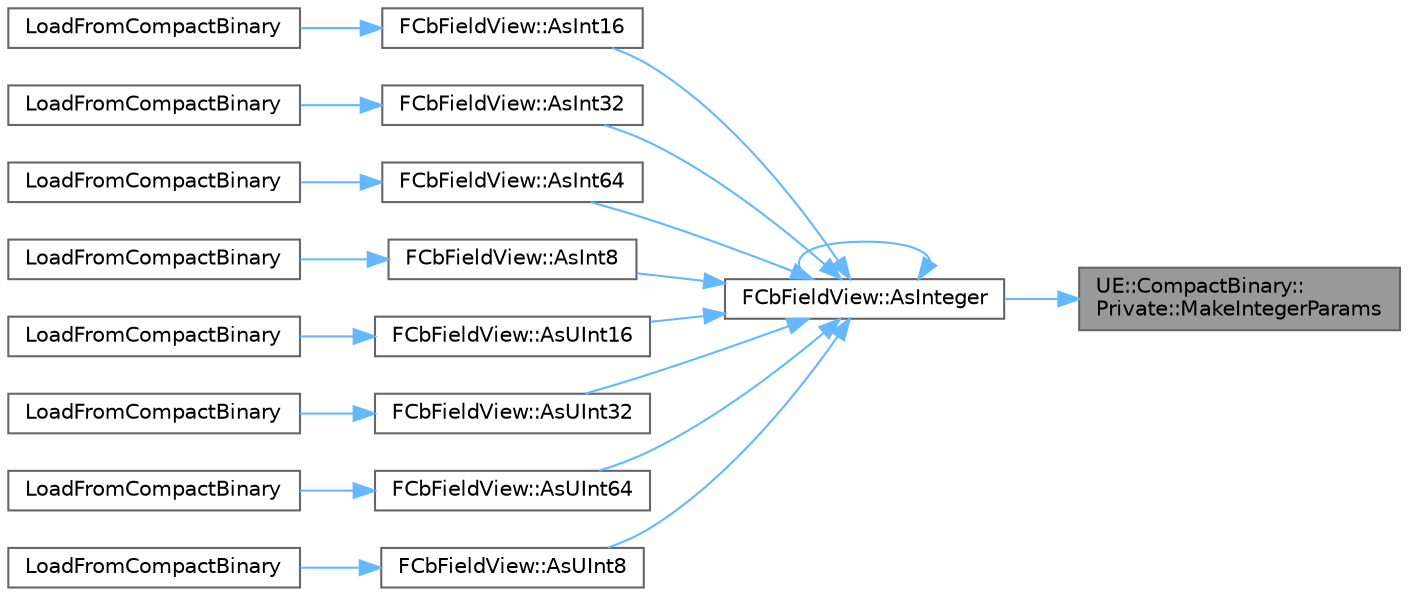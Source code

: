digraph "UE::CompactBinary::Private::MakeIntegerParams"
{
 // INTERACTIVE_SVG=YES
 // LATEX_PDF_SIZE
  bgcolor="transparent";
  edge [fontname=Helvetica,fontsize=10,labelfontname=Helvetica,labelfontsize=10];
  node [fontname=Helvetica,fontsize=10,shape=box,height=0.2,width=0.4];
  rankdir="RL";
  Node1 [id="Node000001",label="UE::CompactBinary::\lPrivate::MakeIntegerParams",height=0.2,width=0.4,color="gray40", fillcolor="grey60", style="filled", fontcolor="black",tooltip="Make integer params for the given integer type."];
  Node1 -> Node2 [id="edge1_Node000001_Node000002",dir="back",color="steelblue1",style="solid",tooltip=" "];
  Node2 [id="Node000002",label="FCbFieldView::AsInteger",height=0.2,width=0.4,color="grey40", fillcolor="white", style="filled",URL="$dc/deb/classFCbFieldView.html#a4f0fd393171528590f625eb2fc37a145",tooltip="Access the field as the given integer type."];
  Node2 -> Node3 [id="edge2_Node000002_Node000003",dir="back",color="steelblue1",style="solid",tooltip=" "];
  Node3 [id="Node000003",label="FCbFieldView::AsInt16",height=0.2,width=0.4,color="grey40", fillcolor="white", style="filled",URL="$dc/deb/classFCbFieldView.html#a769fa4ef6d9a0b8421f9085204576193",tooltip="Access the field as an int16."];
  Node3 -> Node4 [id="edge3_Node000003_Node000004",dir="back",color="steelblue1",style="solid",tooltip=" "];
  Node4 [id="Node000004",label="LoadFromCompactBinary",height=0.2,width=0.4,color="grey40", fillcolor="white", style="filled",URL="$d5/da9/CompactBinarySerialization_8h.html#afb16a65ab29934b1cab616e5ca96bbe2",tooltip=" "];
  Node2 -> Node5 [id="edge4_Node000002_Node000005",dir="back",color="steelblue1",style="solid",tooltip=" "];
  Node5 [id="Node000005",label="FCbFieldView::AsInt32",height=0.2,width=0.4,color="grey40", fillcolor="white", style="filled",URL="$dc/deb/classFCbFieldView.html#a54e4a9da2d51838e1d8cec82392084e9",tooltip="Access the field as an int32."];
  Node5 -> Node6 [id="edge5_Node000005_Node000006",dir="back",color="steelblue1",style="solid",tooltip=" "];
  Node6 [id="Node000006",label="LoadFromCompactBinary",height=0.2,width=0.4,color="grey40", fillcolor="white", style="filled",URL="$d5/da9/CompactBinarySerialization_8h.html#a8899dff9e3231660f9f119d865a0f788",tooltip=" "];
  Node2 -> Node7 [id="edge6_Node000002_Node000007",dir="back",color="steelblue1",style="solid",tooltip=" "];
  Node7 [id="Node000007",label="FCbFieldView::AsInt64",height=0.2,width=0.4,color="grey40", fillcolor="white", style="filled",URL="$dc/deb/classFCbFieldView.html#a2cfd1eb26b09b603598070d68ea0ee95",tooltip="Access the field as an int64."];
  Node7 -> Node8 [id="edge7_Node000007_Node000008",dir="back",color="steelblue1",style="solid",tooltip=" "];
  Node8 [id="Node000008",label="LoadFromCompactBinary",height=0.2,width=0.4,color="grey40", fillcolor="white", style="filled",URL="$d5/da9/CompactBinarySerialization_8h.html#ab956f23ae50be141e00af6a26c4fec5b",tooltip=" "];
  Node2 -> Node9 [id="edge8_Node000002_Node000009",dir="back",color="steelblue1",style="solid",tooltip=" "];
  Node9 [id="Node000009",label="FCbFieldView::AsInt8",height=0.2,width=0.4,color="grey40", fillcolor="white", style="filled",URL="$dc/deb/classFCbFieldView.html#a8dce5609e6a662bdb5b70bfc63846ef8",tooltip="Access the field as an int8."];
  Node9 -> Node10 [id="edge9_Node000009_Node000010",dir="back",color="steelblue1",style="solid",tooltip=" "];
  Node10 [id="Node000010",label="LoadFromCompactBinary",height=0.2,width=0.4,color="grey40", fillcolor="white", style="filled",URL="$d5/da9/CompactBinarySerialization_8h.html#a7e52086fcb4e6e65f88732cbdcaed2d9",tooltip=" "];
  Node2 -> Node2 [id="edge10_Node000002_Node000002",dir="back",color="steelblue1",style="solid",tooltip=" "];
  Node2 -> Node11 [id="edge11_Node000002_Node000011",dir="back",color="steelblue1",style="solid",tooltip=" "];
  Node11 [id="Node000011",label="FCbFieldView::AsUInt16",height=0.2,width=0.4,color="grey40", fillcolor="white", style="filled",URL="$dc/deb/classFCbFieldView.html#a57391edde4c182df0c0d76fd56ab2ba0",tooltip="Access the field as a uint16."];
  Node11 -> Node12 [id="edge12_Node000011_Node000012",dir="back",color="steelblue1",style="solid",tooltip=" "];
  Node12 [id="Node000012",label="LoadFromCompactBinary",height=0.2,width=0.4,color="grey40", fillcolor="white", style="filled",URL="$d5/da9/CompactBinarySerialization_8h.html#a7ff3ad71e7594778f7955f53122ac61f",tooltip=" "];
  Node2 -> Node13 [id="edge13_Node000002_Node000013",dir="back",color="steelblue1",style="solid",tooltip=" "];
  Node13 [id="Node000013",label="FCbFieldView::AsUInt32",height=0.2,width=0.4,color="grey40", fillcolor="white", style="filled",URL="$dc/deb/classFCbFieldView.html#a3c7ea6a3966deb8a764e58fc772b0eb1",tooltip="Access the field as a uint32."];
  Node13 -> Node14 [id="edge14_Node000013_Node000014",dir="back",color="steelblue1",style="solid",tooltip=" "];
  Node14 [id="Node000014",label="LoadFromCompactBinary",height=0.2,width=0.4,color="grey40", fillcolor="white", style="filled",URL="$d5/da9/CompactBinarySerialization_8h.html#ae03d2b81a109b4079713d4b543d85d61",tooltip=" "];
  Node2 -> Node15 [id="edge15_Node000002_Node000015",dir="back",color="steelblue1",style="solid",tooltip=" "];
  Node15 [id="Node000015",label="FCbFieldView::AsUInt64",height=0.2,width=0.4,color="grey40", fillcolor="white", style="filled",URL="$dc/deb/classFCbFieldView.html#a0d3833c37c0ef5f90062a39c5a069f83",tooltip="Access the field as a uint64."];
  Node15 -> Node16 [id="edge16_Node000015_Node000016",dir="back",color="steelblue1",style="solid",tooltip=" "];
  Node16 [id="Node000016",label="LoadFromCompactBinary",height=0.2,width=0.4,color="grey40", fillcolor="white", style="filled",URL="$d5/da9/CompactBinarySerialization_8h.html#acc78a29aaaefb482ad7fd8c74c974967",tooltip=" "];
  Node2 -> Node17 [id="edge17_Node000002_Node000017",dir="back",color="steelblue1",style="solid",tooltip=" "];
  Node17 [id="Node000017",label="FCbFieldView::AsUInt8",height=0.2,width=0.4,color="grey40", fillcolor="white", style="filled",URL="$dc/deb/classFCbFieldView.html#a35fd94420a0f1ad464a7f048f1e359d0",tooltip="Access the field as a uint8."];
  Node17 -> Node18 [id="edge18_Node000017_Node000018",dir="back",color="steelblue1",style="solid",tooltip=" "];
  Node18 [id="Node000018",label="LoadFromCompactBinary",height=0.2,width=0.4,color="grey40", fillcolor="white", style="filled",URL="$d5/da9/CompactBinarySerialization_8h.html#ad82b646cf41bb11155fd511700984760",tooltip=" "];
}
